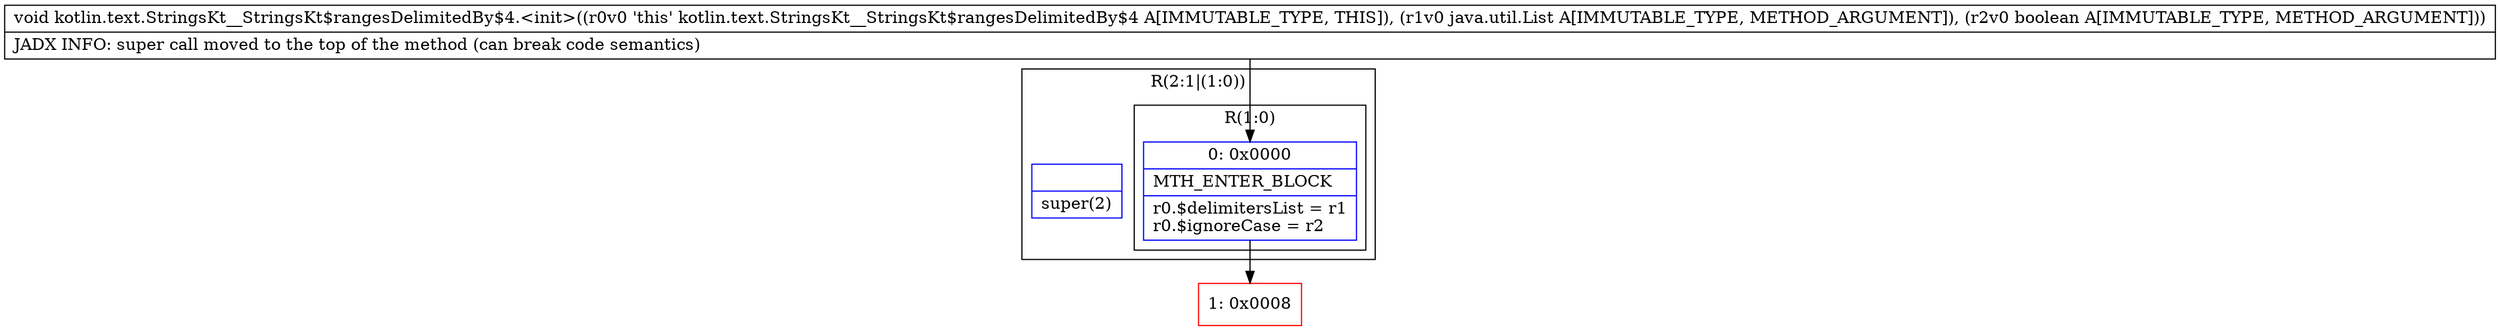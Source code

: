 digraph "CFG forkotlin.text.StringsKt__StringsKt$rangesDelimitedBy$4.\<init\>(Ljava\/util\/List;Z)V" {
subgraph cluster_Region_204461998 {
label = "R(2:1|(1:0))";
node [shape=record,color=blue];
Node_InsnContainer_2058068650 [shape=record,label="{|super(2)\l}"];
subgraph cluster_Region_269871150 {
label = "R(1:0)";
node [shape=record,color=blue];
Node_0 [shape=record,label="{0\:\ 0x0000|MTH_ENTER_BLOCK\l|r0.$delimitersList = r1\lr0.$ignoreCase = r2\l}"];
}
}
Node_1 [shape=record,color=red,label="{1\:\ 0x0008}"];
MethodNode[shape=record,label="{void kotlin.text.StringsKt__StringsKt$rangesDelimitedBy$4.\<init\>((r0v0 'this' kotlin.text.StringsKt__StringsKt$rangesDelimitedBy$4 A[IMMUTABLE_TYPE, THIS]), (r1v0 java.util.List A[IMMUTABLE_TYPE, METHOD_ARGUMENT]), (r2v0 boolean A[IMMUTABLE_TYPE, METHOD_ARGUMENT]))  | JADX INFO: super call moved to the top of the method (can break code semantics)\l}"];
MethodNode -> Node_0;
Node_0 -> Node_1;
}

